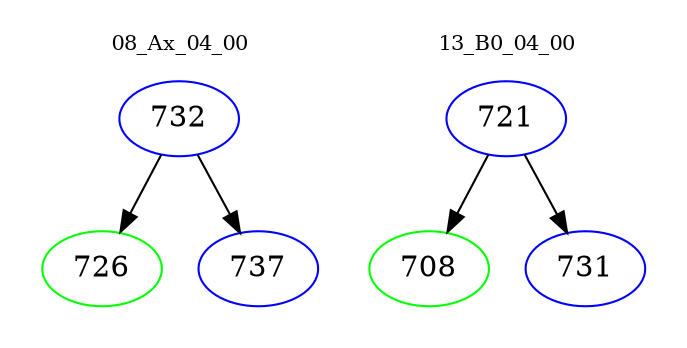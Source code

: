 digraph{
subgraph cluster_0 {
color = white
label = "08_Ax_04_00";
fontsize=10;
T0_732 [label="732", color="blue"]
T0_732 -> T0_726 [color="black"]
T0_726 [label="726", color="green"]
T0_732 -> T0_737 [color="black"]
T0_737 [label="737", color="blue"]
}
subgraph cluster_1 {
color = white
label = "13_B0_04_00";
fontsize=10;
T1_721 [label="721", color="blue"]
T1_721 -> T1_708 [color="black"]
T1_708 [label="708", color="green"]
T1_721 -> T1_731 [color="black"]
T1_731 [label="731", color="blue"]
}
}
